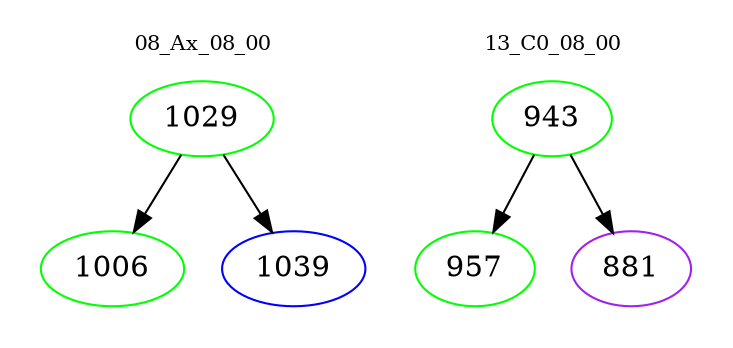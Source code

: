 digraph{
subgraph cluster_0 {
color = white
label = "08_Ax_08_00";
fontsize=10;
T0_1029 [label="1029", color="green"]
T0_1029 -> T0_1006 [color="black"]
T0_1006 [label="1006", color="green"]
T0_1029 -> T0_1039 [color="black"]
T0_1039 [label="1039", color="blue"]
}
subgraph cluster_1 {
color = white
label = "13_C0_08_00";
fontsize=10;
T1_943 [label="943", color="green"]
T1_943 -> T1_957 [color="black"]
T1_957 [label="957", color="green"]
T1_943 -> T1_881 [color="black"]
T1_881 [label="881", color="purple"]
}
}
